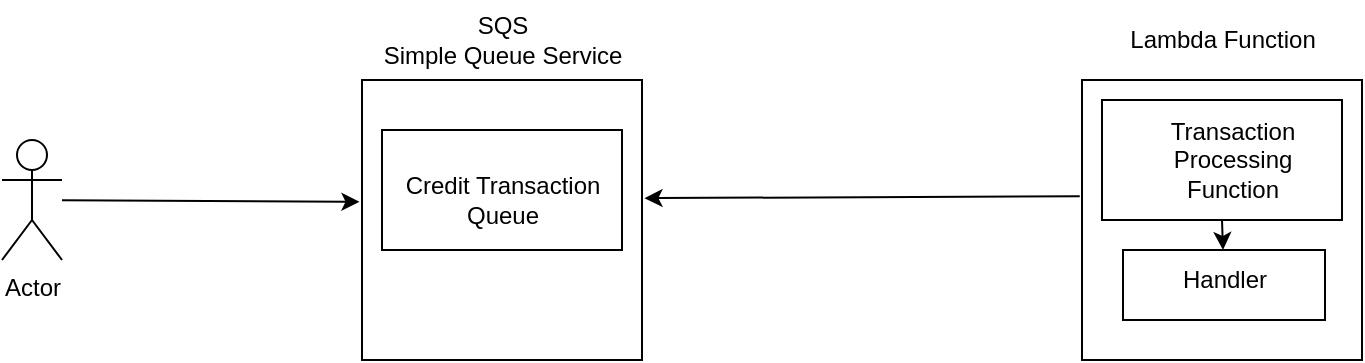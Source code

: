 <mxfile version="20.2.2" type="github">
  <diagram id="y-_ptR3bU_7B8mOg0E7a" name="Page-1">
    <mxGraphModel dx="850" dy="437" grid="1" gridSize="10" guides="1" tooltips="1" connect="1" arrows="1" fold="1" page="1" pageScale="1" pageWidth="850" pageHeight="1100" math="0" shadow="0">
      <root>
        <mxCell id="0" />
        <mxCell id="1" parent="0" />
        <mxCell id="uMBwCkYHm1cEVfQfEcAB-1" value="" style="whiteSpace=wrap;html=1;aspect=fixed;" vertex="1" parent="1">
          <mxGeometry x="210" y="120" width="140" height="140" as="geometry" />
        </mxCell>
        <mxCell id="uMBwCkYHm1cEVfQfEcAB-12" value="" style="rounded=0;whiteSpace=wrap;html=1;" vertex="1" parent="1">
          <mxGeometry x="220" y="145" width="120" height="60" as="geometry" />
        </mxCell>
        <mxCell id="uMBwCkYHm1cEVfQfEcAB-3" value="" style="whiteSpace=wrap;html=1;aspect=fixed;" vertex="1" parent="1">
          <mxGeometry x="570" y="120" width="140" height="140" as="geometry" />
        </mxCell>
        <mxCell id="uMBwCkYHm1cEVfQfEcAB-11" value="" style="rounded=0;whiteSpace=wrap;html=1;" vertex="1" parent="1">
          <mxGeometry x="590.5" y="205" width="101" height="35" as="geometry" />
        </mxCell>
        <mxCell id="uMBwCkYHm1cEVfQfEcAB-10" value="" style="rounded=0;whiteSpace=wrap;html=1;" vertex="1" parent="1">
          <mxGeometry x="580" y="130" width="120" height="60" as="geometry" />
        </mxCell>
        <mxCell id="uMBwCkYHm1cEVfQfEcAB-4" value="SQS&lt;br&gt;Simple Queue Service" style="text;html=1;resizable=0;autosize=1;align=center;verticalAlign=middle;points=[];fillColor=none;strokeColor=none;rounded=0;" vertex="1" parent="1">
          <mxGeometry x="210" y="80" width="140" height="40" as="geometry" />
        </mxCell>
        <mxCell id="uMBwCkYHm1cEVfQfEcAB-5" value="Lambda Function" style="text;html=1;resizable=0;autosize=1;align=center;verticalAlign=middle;points=[];fillColor=none;strokeColor=none;rounded=0;" vertex="1" parent="1">
          <mxGeometry x="580" y="85" width="120" height="30" as="geometry" />
        </mxCell>
        <mxCell id="uMBwCkYHm1cEVfQfEcAB-6" value="Credit Transaction &lt;br&gt;Queue" style="text;html=1;resizable=0;autosize=1;align=center;verticalAlign=middle;points=[];fillColor=none;strokeColor=none;rounded=0;" vertex="1" parent="1">
          <mxGeometry x="220" y="160" width="120" height="40" as="geometry" />
        </mxCell>
        <mxCell id="uMBwCkYHm1cEVfQfEcAB-7" value="Transaction &lt;br&gt;Processing &lt;br&gt;Function" style="text;html=1;resizable=0;autosize=1;align=center;verticalAlign=middle;points=[];fillColor=none;strokeColor=none;rounded=0;" vertex="1" parent="1">
          <mxGeometry x="600" y="130" width="90" height="60" as="geometry" />
        </mxCell>
        <mxCell id="uMBwCkYHm1cEVfQfEcAB-8" value="Handler" style="text;html=1;resizable=0;autosize=1;align=center;verticalAlign=middle;points=[];fillColor=none;strokeColor=none;rounded=0;" vertex="1" parent="1">
          <mxGeometry x="606" y="205" width="70" height="30" as="geometry" />
        </mxCell>
        <mxCell id="uMBwCkYHm1cEVfQfEcAB-9" value="" style="endArrow=classic;html=1;rounded=0;" edge="1" parent="1" target="uMBwCkYHm1cEVfQfEcAB-8">
          <mxGeometry width="50" height="50" relative="1" as="geometry">
            <mxPoint x="640" y="190" as="sourcePoint" />
            <mxPoint x="450" y="220" as="targetPoint" />
          </mxGeometry>
        </mxCell>
        <mxCell id="uMBwCkYHm1cEVfQfEcAB-13" value="Actor" style="shape=umlActor;verticalLabelPosition=bottom;verticalAlign=top;html=1;" vertex="1" parent="1">
          <mxGeometry x="30" y="150" width="30" height="60" as="geometry" />
        </mxCell>
        <mxCell id="uMBwCkYHm1cEVfQfEcAB-14" value="" style="endArrow=classic;html=1;rounded=0;entryX=-0.009;entryY=0.435;entryDx=0;entryDy=0;entryPerimeter=0;" edge="1" parent="1" source="uMBwCkYHm1cEVfQfEcAB-13" target="uMBwCkYHm1cEVfQfEcAB-1">
          <mxGeometry width="50" height="50" relative="1" as="geometry">
            <mxPoint x="320" y="270" as="sourcePoint" />
            <mxPoint x="370" y="220" as="targetPoint" />
          </mxGeometry>
        </mxCell>
        <mxCell id="uMBwCkYHm1cEVfQfEcAB-15" value="" style="endArrow=classic;html=1;rounded=0;entryX=1.009;entryY=0.422;entryDx=0;entryDy=0;entryPerimeter=0;exitX=-0.008;exitY=0.415;exitDx=0;exitDy=0;exitPerimeter=0;" edge="1" parent="1" source="uMBwCkYHm1cEVfQfEcAB-3" target="uMBwCkYHm1cEVfQfEcAB-1">
          <mxGeometry width="50" height="50" relative="1" as="geometry">
            <mxPoint x="320" y="270" as="sourcePoint" />
            <mxPoint x="370" y="220" as="targetPoint" />
          </mxGeometry>
        </mxCell>
      </root>
    </mxGraphModel>
  </diagram>
</mxfile>

